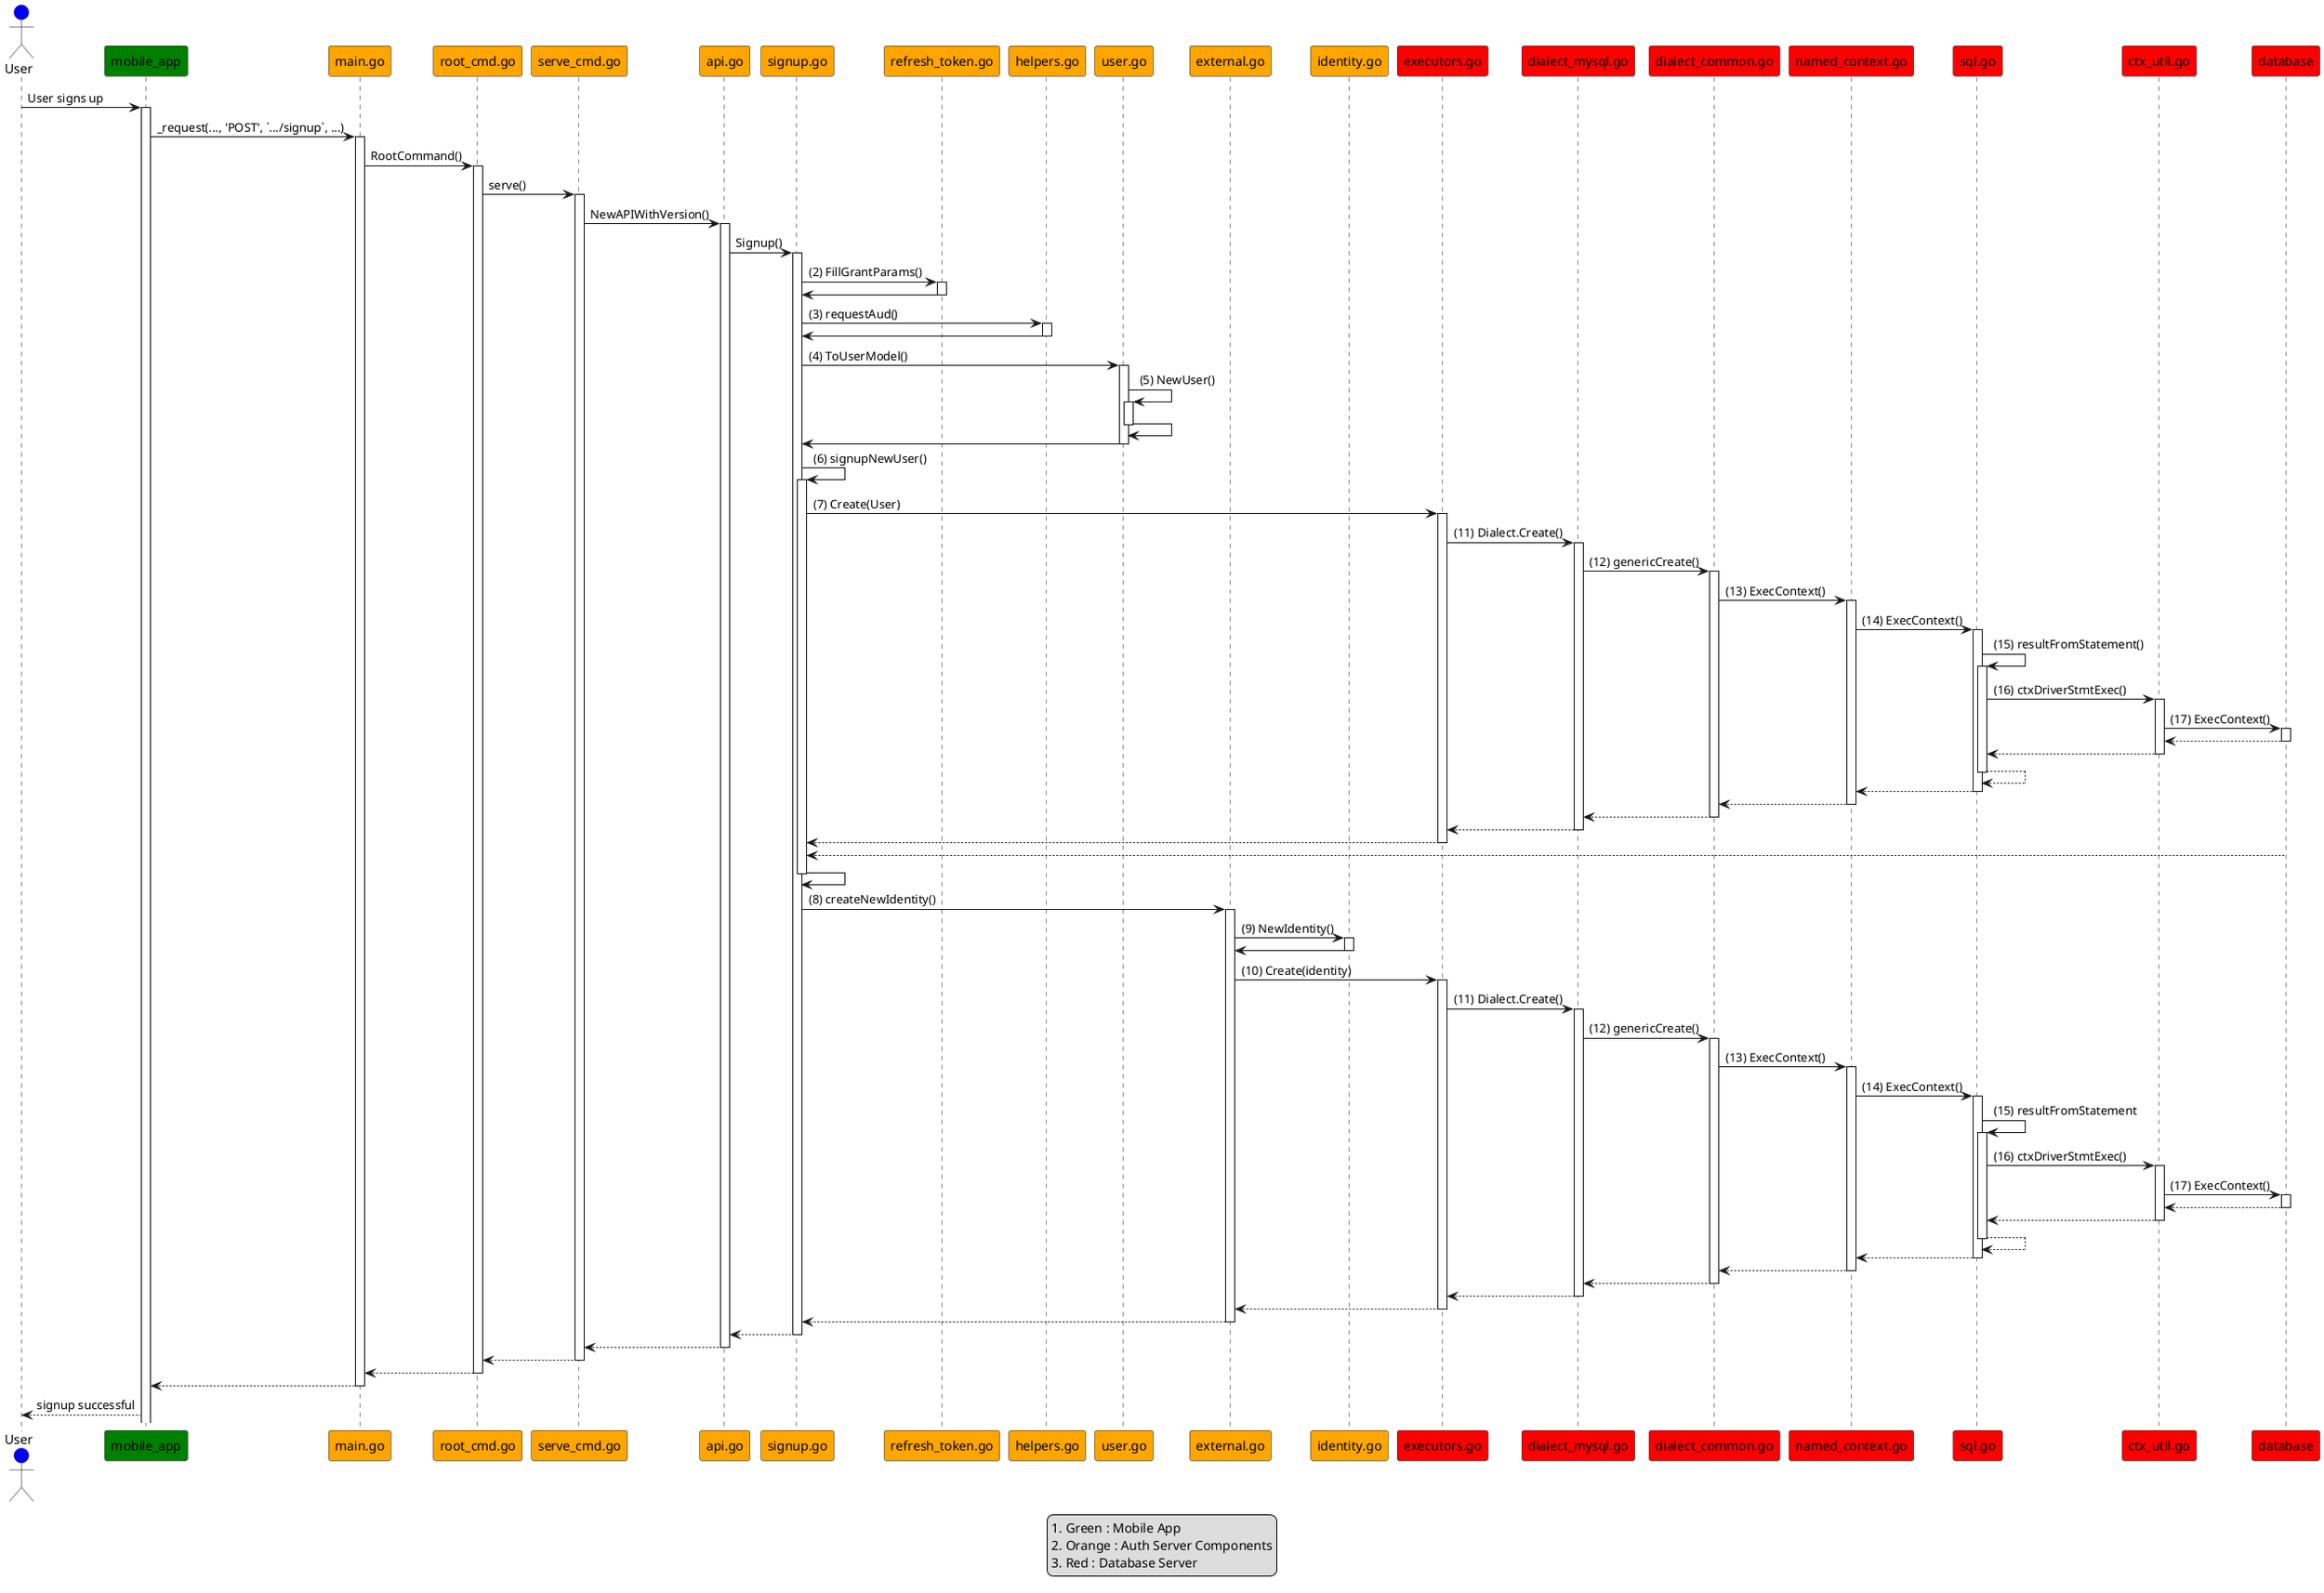 @startuml
' Skin and arrow styles
skinparam ArrowFontStyle plain

' Define participants
!define USER_COLOR #Blue
!define MOBILE_APP_COLOR #Green
!define AUTH_SERVER_COLOR #Orange
!define DATABASE_COLOR #Red

actor User as user USER_COLOR
participant "mobile_app" as mobileapp MOBILE_APP_COLOR

participant "main.go" as main AUTH_SERVER_COLOR
participant "root_cmd.go" as root_cmd AUTH_SERVER_COLOR
participant "serve_cmd.go" as serve_cmd AUTH_SERVER_COLOR
participant "api.go" as api AUTH_SERVER_COLOR

participant "signup.go" as signup AUTH_SERVER_COLOR
participant "refresh_token.go" as refreshtoken AUTH_SERVER_COLOR
participant "helpers.go" as helpers AUTH_SERVER_COLOR
participant "user.go" as usergo AUTH_SERVER_COLOR
participant "external.go" as external AUTH_SERVER_COLOR
participant "identity.go" as identity AUTH_SERVER_COLOR

participant "executors.go" as executors DATABASE_COLOR
participant "dialect_mysql.go" as dialect_mysql DATABASE_COLOR
participant "dialect_common.go" as dialect_common DATABASE_COLOR
participant "named_context.go" as named_context DATABASE_COLOR
participant "sql.go" as sql DATABASE_COLOR
participant "ctx_util.go" as ctx_util DATABASE_COLOR

participant "database" as db DATABASE_COLOR

user -> mobileapp : User signs up
activate mobileapp
mobileapp -> main : _request(..., 'POST', `.../signup`, ...)
activate main
main -> root_cmd : RootCommand()
activate root_cmd
root_cmd -> serve_cmd : serve()
activate serve_cmd
serve_cmd -> api : NewAPIWithVersion()
activate api
api -> signup : Signup()
activate signup

signup -> refreshtoken : (2) FillGrantParams()
activate refreshtoken
refreshtoken -> signup
deactivate refreshtoken
signup -> helpers : (3) requestAud()
activate helpers
helpers -> signup
deactivate helpers

signup -> usergo : (4) ToUserModel()
activate usergo
usergo -> usergo : (5) NewUser()
activate usergo
usergo -> usergo
deactivate usergo
usergo -> signup
deactivate usergo

signup -> signup : (6) signupNewUser()
activate signup
signup -> executors : (7) Create(User)
activate executors
executors -> dialect_mysql : (11) Dialect.Create() 
activate dialect_mysql
dialect_mysql -> dialect_common : (12) genericCreate()
activate dialect_common
dialect_common -> named_context : (13) ExecContext()
activate named_context
named_context -> sql : (14) ExecContext()
activate sql
sql -> sql : (15) resultFromStatement()
activate sql

sql -> ctx_util : (16) ctxDriverStmtExec()
activate ctx_util
ctx_util -> db : (17) ExecContext()
activate db
db --> ctx_util
deactivate db
ctx_util --> sql
deactivate ctx_util
sql --> sql 
deactivate sql
sql --> named_context
deactivate sql
named_context --> dialect_common
deactivate named_context
dialect_common --> dialect_mysql
deactivate dialect_common
dialect_mysql --> executors
deactivate dialect_mysql
executors --> signup
deactivate executors



db --> signup
deactivate db

signup -> signup
deactivate signup

signup -> external : (8) createNewIdentity()
activate external
external -> identity : (9) NewIdentity()
activate identity
identity -> external
deactivate identity

external -> executors : (10) Create(identity)

activate executors
executors -> dialect_mysql : (11) Dialect.Create() 
activate dialect_mysql
dialect_mysql -> dialect_common : (12) genericCreate()
activate dialect_common
dialect_common -> named_context : (13) ExecContext()
activate named_context
named_context -> sql : (14) ExecContext()
activate sql
sql -> sql : (15) resultFromStatement
activate sql

sql -> ctx_util : (16) ctxDriverStmtExec()
activate ctx_util
ctx_util -> db : (17) ExecContext()
activate db
db --> ctx_util
deactivate db
ctx_util --> sql
deactivate ctx_util
sql --> sql 
deactivate sql
sql --> named_context
deactivate sql
named_context --> dialect_common
deactivate named_context
dialect_common --> dialect_mysql
deactivate dialect_common
dialect_mysql --> executors
deactivate dialect_mysql
executors --> external
deactivate executors
external --> signup
deactivate external

signup --> api 
deactivate signup
api --> serve_cmd
deactivate api
serve_cmd --> root_cmd 
deactivate serve_cmd
root_cmd --> main 
deactivate root_cmd
main --> mobileapp
deactivate main
mobileapp --> user : signup successful

legend
  MOBILE_APP_COLOR : Mobile App
  AUTH_SERVER_COLOR : Auth Server Components
  DATABASE_COLOR : Database Server
endlegend

@enduml

